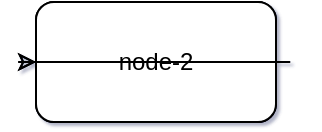 <mxfile compressed="false" type="device">
    <diagram id="Page-1" name="Page-1">
      <mxGraphModel arrows="1" connect="1" dx="1360" dy="864" fold="1" grid="1" gridSize="10" guides="1" math="0" page="1" pageHeight="1169" pageScale="1" pageWidth="827" shadow="1" tooltips="1">
        <root>
          <mxCell id="0" />   
          <mxCell id="1" parent="0" />
        <object id="node-1" label="node-1">
      <mxCell parent="1" style="rounded=1;whiteSpace=wrap;html=1;" vertex="1">
          <mxGeometry as="geometry" height="60" width="120" x="200" y="150" />
      </mxCell>
    </object><object id="node-2" label="node-2">
      <mxCell parent="1" style="rounded=1;whiteSpace=wrap;html=1;" vertex="1">
          <mxGeometry as="geometry" height="60" width="120" x="200" y="150" />
      </mxCell>
    </object><object id="link_id:1" label="" source="node-1" target="node-2">
      <mxCell edge="1" parent="1" source="node-1" style="endArrow=classic;endFill=0;sourcePortConstraint=east;targetPortConstraint=west;edgeStyle=orthogonalEdgeStyle;" target="node-2">
          <mxGeometry as="geometry" relative="1" />
      </mxCell>
    </object><object id="link_id:2" label="" source="node-2" target="node-1">
      <mxCell edge="1" parent="1" source="node-2" style="endArrow=classic;endFill=0;sourcePortConstraint=east;targetPortConstraint=west;edgeStyle=orthogonalEdgeStyle;" target="node-1">
          <mxGeometry as="geometry" relative="1" />
      </mxCell>
    </object></root>
      </mxGraphModel>
    </diagram></mxfile>